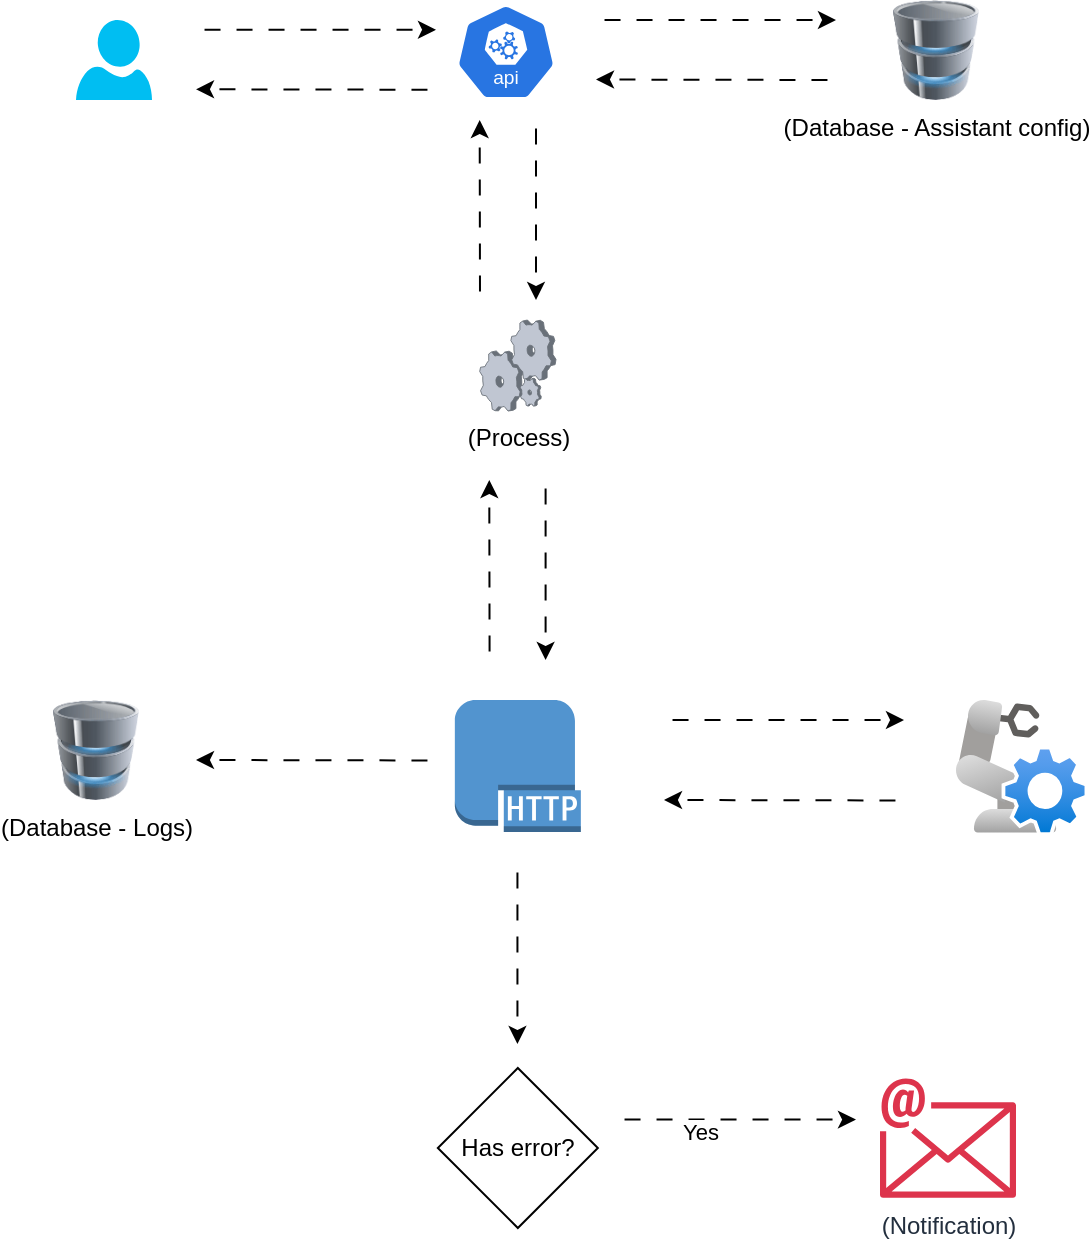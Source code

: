 <mxfile version="27.1.6">
  <diagram name="Page-1" id="f91TG5iaeNGNLd9Ed4Ju">
    <mxGraphModel dx="1426" dy="783" grid="1" gridSize="10" guides="1" tooltips="1" connect="1" arrows="1" fold="1" page="1" pageScale="1" pageWidth="827" pageHeight="1169" math="0" shadow="0">
      <root>
        <mxCell id="0" />
        <mxCell id="1" parent="0" />
        <mxCell id="i7JLBSxe2D8FaBikPL1v-7" value="" style="verticalLabelPosition=bottom;html=1;verticalAlign=top;align=center;strokeColor=none;fillColor=#00BEF2;shape=mxgraph.azure.user;" parent="1" vertex="1">
          <mxGeometry x="60" y="70" width="38" height="40" as="geometry" />
        </mxCell>
        <mxCell id="i7JLBSxe2D8FaBikPL1v-8" value="" style="aspect=fixed;sketch=0;html=1;dashed=0;whitespace=wrap;verticalLabelPosition=bottom;verticalAlign=top;fillColor=#2875E2;strokeColor=#ffffff;points=[[0.005,0.63,0],[0.1,0.2,0],[0.9,0.2,0],[0.5,0,0],[0.995,0.63,0],[0.72,0.99,0],[0.5,1,0],[0.28,0.99,0]];shape=mxgraph.kubernetes.icon2;kubernetesLabel=1;prIcon=api" parent="1" vertex="1">
          <mxGeometry x="250" y="62" width="50" height="48" as="geometry" />
        </mxCell>
        <mxCell id="i7JLBSxe2D8FaBikPL1v-10" value="(Database - Assistant config)" style="image;html=1;image=img/lib/clip_art/computers/Database_128x128.png" parent="1" vertex="1">
          <mxGeometry x="450" y="60" width="80" height="50" as="geometry" />
        </mxCell>
        <mxCell id="i7JLBSxe2D8FaBikPL1v-12" value="" style="endArrow=classic;html=1;rounded=0;flowAnimation=1;" parent="1" edge="1">
          <mxGeometry width="50" height="50" relative="1" as="geometry">
            <mxPoint x="320" y="70" as="sourcePoint" />
            <mxPoint x="440" y="70" as="targetPoint" />
          </mxGeometry>
        </mxCell>
        <mxCell id="i7JLBSxe2D8FaBikPL1v-13" value="" style="endArrow=classic;html=1;rounded=0;flowAnimation=1;" parent="1" edge="1">
          <mxGeometry width="50" height="50" relative="1" as="geometry">
            <mxPoint x="440" y="100" as="sourcePoint" />
            <mxPoint x="320" y="99.76" as="targetPoint" />
          </mxGeometry>
        </mxCell>
        <mxCell id="i7JLBSxe2D8FaBikPL1v-15" value="(Process)" style="verticalLabelPosition=bottom;sketch=0;aspect=fixed;html=1;verticalAlign=top;strokeColor=none;align=center;outlineConnect=0;shape=mxgraph.citrix.process;" parent="1" vertex="1">
          <mxGeometry x="261.84" y="220" width="38.16" height="45.49" as="geometry" />
        </mxCell>
        <mxCell id="i7JLBSxe2D8FaBikPL1v-17" value="" style="image;aspect=fixed;html=1;points=[];align=center;fontSize=12;image=img/lib/azure2/other/Defender_Robot_Controller.svg;" parent="1" vertex="1">
          <mxGeometry x="500" y="410" width="66.16" height="68" as="geometry" />
        </mxCell>
        <mxCell id="i7JLBSxe2D8FaBikPL1v-18" value="" style="outlineConnect=0;dashed=0;verticalLabelPosition=bottom;verticalAlign=top;align=center;html=1;shape=mxgraph.aws3.http_protocol;fillColor=#5294CF;gradientColor=none;" parent="1" vertex="1">
          <mxGeometry x="249.42" y="410" width="63" height="66" as="geometry" />
        </mxCell>
        <mxCell id="i7JLBSxe2D8FaBikPL1v-19" value="" style="endArrow=classic;html=1;rounded=0;flowAnimation=1;" parent="1" edge="1">
          <mxGeometry width="50" height="50" relative="1" as="geometry">
            <mxPoint x="294.8" y="300" as="sourcePoint" />
            <mxPoint x="294.8" y="390" as="targetPoint" />
          </mxGeometry>
        </mxCell>
        <mxCell id="i7JLBSxe2D8FaBikPL1v-20" value="" style="endArrow=classic;html=1;rounded=0;flowAnimation=1;" parent="1" edge="1">
          <mxGeometry width="50" height="50" relative="1" as="geometry">
            <mxPoint x="354" y="420" as="sourcePoint" />
            <mxPoint x="474" y="420" as="targetPoint" />
          </mxGeometry>
        </mxCell>
        <mxCell id="i7JLBSxe2D8FaBikPL1v-21" value="" style="endArrow=classic;html=1;rounded=0;flowAnimation=1;" parent="1" edge="1">
          <mxGeometry width="50" height="50" relative="1" as="geometry">
            <mxPoint x="474" y="460.24" as="sourcePoint" />
            <mxPoint x="354" y="460" as="targetPoint" />
          </mxGeometry>
        </mxCell>
        <mxCell id="i7JLBSxe2D8FaBikPL1v-22" value="" style="endArrow=classic;html=1;rounded=0;flowAnimation=1;" parent="1" edge="1">
          <mxGeometry width="50" height="50" relative="1" as="geometry">
            <mxPoint x="266.8" y="390" as="sourcePoint" />
            <mxPoint x="266.64" y="300" as="targetPoint" />
          </mxGeometry>
        </mxCell>
        <mxCell id="i7JLBSxe2D8FaBikPL1v-23" value="" style="endArrow=classic;html=1;rounded=0;flowAnimation=1;" parent="1" edge="1">
          <mxGeometry width="50" height="50" relative="1" as="geometry">
            <mxPoint x="290" y="120" as="sourcePoint" />
            <mxPoint x="290" y="210" as="targetPoint" />
          </mxGeometry>
        </mxCell>
        <mxCell id="i7JLBSxe2D8FaBikPL1v-24" value="" style="endArrow=classic;html=1;rounded=0;flowAnimation=1;" parent="1" edge="1">
          <mxGeometry width="50" height="50" relative="1" as="geometry">
            <mxPoint x="262" y="210" as="sourcePoint" />
            <mxPoint x="261.84" y="120" as="targetPoint" />
          </mxGeometry>
        </mxCell>
        <mxCell id="i7JLBSxe2D8FaBikPL1v-25" value="" style="endArrow=classic;html=1;rounded=0;flowAnimation=1;" parent="1" edge="1">
          <mxGeometry width="50" height="50" relative="1" as="geometry">
            <mxPoint x="240" y="440.24" as="sourcePoint" />
            <mxPoint x="120" y="440" as="targetPoint" />
          </mxGeometry>
        </mxCell>
        <mxCell id="i7JLBSxe2D8FaBikPL1v-26" value="(Database - Logs)" style="image;html=1;image=img/lib/clip_art/computers/Database_128x128.png" parent="1" vertex="1">
          <mxGeometry x="30" y="410" width="80" height="50" as="geometry" />
        </mxCell>
        <mxCell id="i7JLBSxe2D8FaBikPL1v-27" value="" style="endArrow=classic;html=1;rounded=0;flowAnimation=1;" parent="1" edge="1">
          <mxGeometry width="50" height="50" relative="1" as="geometry">
            <mxPoint x="240" y="104.88" as="sourcePoint" />
            <mxPoint x="120" y="104.64" as="targetPoint" />
          </mxGeometry>
        </mxCell>
        <mxCell id="i7JLBSxe2D8FaBikPL1v-28" value="" style="endArrow=classic;html=1;rounded=0;flowAnimation=1;" parent="1" edge="1">
          <mxGeometry width="50" height="50" relative="1" as="geometry">
            <mxPoint x="120" y="74.88" as="sourcePoint" />
            <mxPoint x="240" y="74.88" as="targetPoint" />
          </mxGeometry>
        </mxCell>
        <mxCell id="i7JLBSxe2D8FaBikPL1v-32" value="Has error?" style="rhombus;whiteSpace=wrap;html=1;" parent="1" vertex="1">
          <mxGeometry x="240.92" y="594" width="80" height="80" as="geometry" />
        </mxCell>
        <mxCell id="i7JLBSxe2D8FaBikPL1v-33" value="" style="endArrow=classic;html=1;rounded=0;flowAnimation=1;" parent="1" edge="1">
          <mxGeometry width="50" height="50" relative="1" as="geometry">
            <mxPoint x="280.72" y="492" as="sourcePoint" />
            <mxPoint x="280.72" y="582" as="targetPoint" />
          </mxGeometry>
        </mxCell>
        <mxCell id="i7JLBSxe2D8FaBikPL1v-34" value="(Notification)" style="sketch=0;outlineConnect=0;fontColor=#232F3E;gradientColor=none;fillColor=#DD344C;strokeColor=none;dashed=0;verticalLabelPosition=bottom;verticalAlign=top;align=center;html=1;fontSize=12;fontStyle=0;aspect=fixed;shape=mxgraph.aws4.email;" parent="1" vertex="1">
          <mxGeometry x="462" y="599.0" width="68" height="60.15" as="geometry" />
        </mxCell>
        <mxCell id="i7JLBSxe2D8FaBikPL1v-35" value="" style="endArrow=classic;html=1;rounded=0;flowAnimation=1;" parent="1" edge="1">
          <mxGeometry width="50" height="50" relative="1" as="geometry">
            <mxPoint x="330" y="619.81" as="sourcePoint" />
            <mxPoint x="450" y="619.81" as="targetPoint" />
          </mxGeometry>
        </mxCell>
        <mxCell id="i7JLBSxe2D8FaBikPL1v-36" value="Yes&lt;div&gt;&lt;br&gt;&lt;/div&gt;" style="edgeLabel;html=1;align=center;verticalAlign=middle;resizable=0;points=[];" parent="i7JLBSxe2D8FaBikPL1v-35" vertex="1" connectable="0">
          <mxGeometry x="-0.31" y="1" relative="1" as="geometry">
            <mxPoint y="14" as="offset" />
          </mxGeometry>
        </mxCell>
      </root>
    </mxGraphModel>
  </diagram>
</mxfile>
